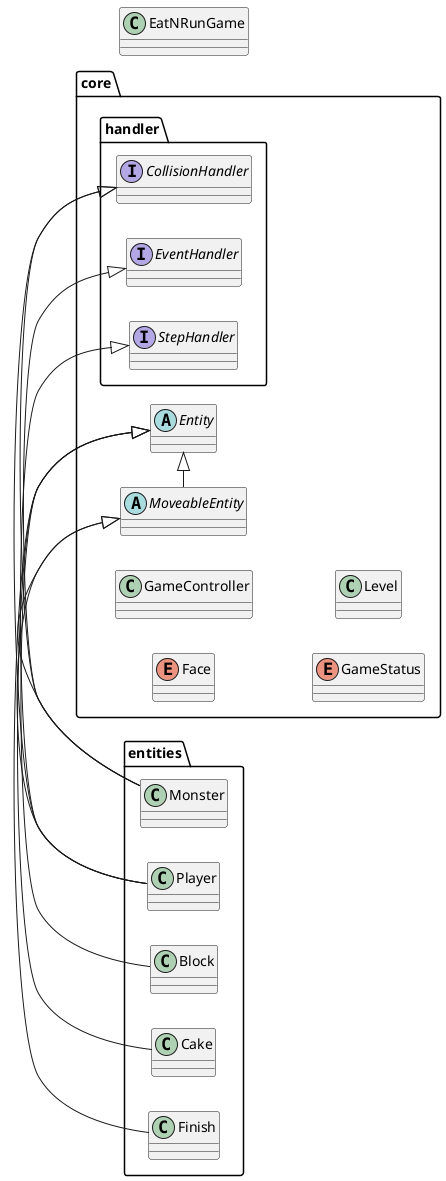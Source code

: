 @startuml

left to right direction

class EatNRunGame {}



namespace core {

  enum Face {}

  class GameController {}
  
  enum GameStatus {}

  class Level {}

  abstract class Entity {}

  abstract class MoveableEntity {}

  namespace handler {
    interface CollisionHandler {}
    interface EventHandler {}
    interface StepHandler {}
  }
}


namespace entities {
class Monster {}

class Player {}

class Block {}

class Cake {}

class Finish {}
}


entities.Monster -|> core.MoveableEntity
entities.Monster -|> core.handler.CollisionHandler
entities.Monster -|> core.handler.EventHandler

entities.Player -|> core.MoveableEntity
entities.Player -|> core.handler.CollisionHandler
entities.Player -|> core.handler.StepHandler

entities.Block -|> core.Entity
entities.Cake -|> core.Entity
entities.Finish -|> core.Entity
core.MoveableEntity -|> core.Entity




@enduml